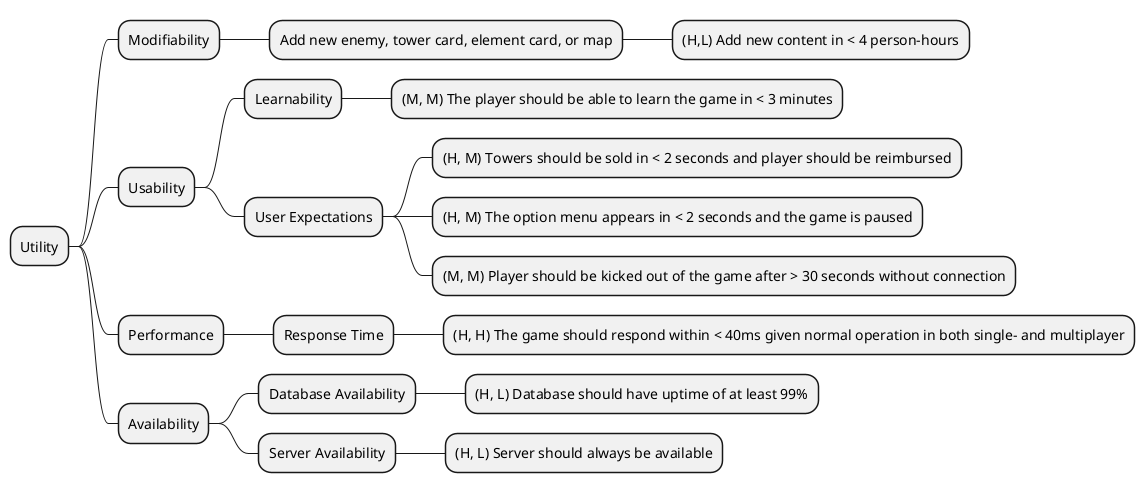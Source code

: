 @startmindmap "Utility Tree"
* Utility
** Modifiability
*** Add new enemy, tower card, element card, or map
**** (H,L) Add new content in < 4 person-hours
** Usability
*** Learnability
**** (M, M) The player should be able to learn the game in < 3 minutes
*** User Expectations
**** (H, M) Towers should be sold in < 2 seconds and player should be reimbursed
**** (H, M) The option menu appears in < 2 seconds and the game is paused
**** (M, M) Player should be kicked out of the game after > 30 seconds without connection
** Performance
*** Response Time
**** (H, H) The game should respond within < 40ms given normal operation in both single- and multiplayer
** Availability
*** Database Availability
**** (H, L) Database should have uptime of at least 99%
*** Server Availability
**** (H, L) Server should always be available
@endmindmap

#Parentesene betyr følgende: 
#Definisjon:
#(A, B) = (Business Value, Effort)

#Eksempler:
#(H, H) = High Business Value, High Effort
#(M, M) = Medium Business Value, Medium Effort
#osv...